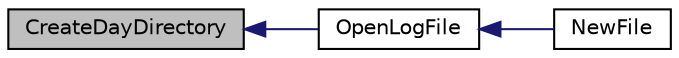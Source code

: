 digraph "CreateDayDirectory"
{
 // INTERACTIVE_SVG=YES
  edge [fontname="Helvetica",fontsize="10",labelfontname="Helvetica",labelfontsize="10"];
  node [fontname="Helvetica",fontsize="10",shape=record];
  rankdir="LR";
  Node38 [label="CreateDayDirectory",height=0.2,width=0.4,color="black", fillcolor="grey75", style="filled", fontcolor="black"];
  Node38 -> Node39 [dir="back",color="midnightblue",fontsize="10",style="solid",fontname="Helvetica"];
  Node39 [label="OpenLogFile",height=0.2,width=0.4,color="black", fillcolor="white", style="filled",URL="$zephyr_8c.html#af8b73dc85a9b8da6978eac659ec8531b"];
  Node39 -> Node40 [dir="back",color="midnightblue",fontsize="10",style="solid",fontname="Helvetica"];
  Node40 [label="NewFile",height=0.2,width=0.4,color="black", fillcolor="white", style="filled",URL="$zephyr_8c.html#a5366f78d45883b7ad5934d6910efa6c5"];
}
